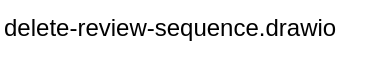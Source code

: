 <mxfile version="14.7.4" type="device"><diagram id="lXPdJgZxQG2mAHNmq8wX" name="Page-1"><mxGraphModel dx="868" dy="425" grid="1" gridSize="10" guides="1" tooltips="1" connect="1" arrows="1" fold="1" page="1" pageScale="1" pageWidth="827" pageHeight="1169" math="0" shadow="0"><root><mxCell id="0"/><mxCell id="1" parent="0"/><UserObject label="delete-review-sequence.drawio" link="delete-review-sequence.drawio" id="yp3G9w24Hr_p3ZBfL_ng-2"><mxCell style="text;whiteSpace=wrap;html=1;" vertex="1" parent="1"><mxGeometry x="400" y="130" width="190" height="30" as="geometry"/></mxCell></UserObject></root></mxGraphModel></diagram></mxfile>